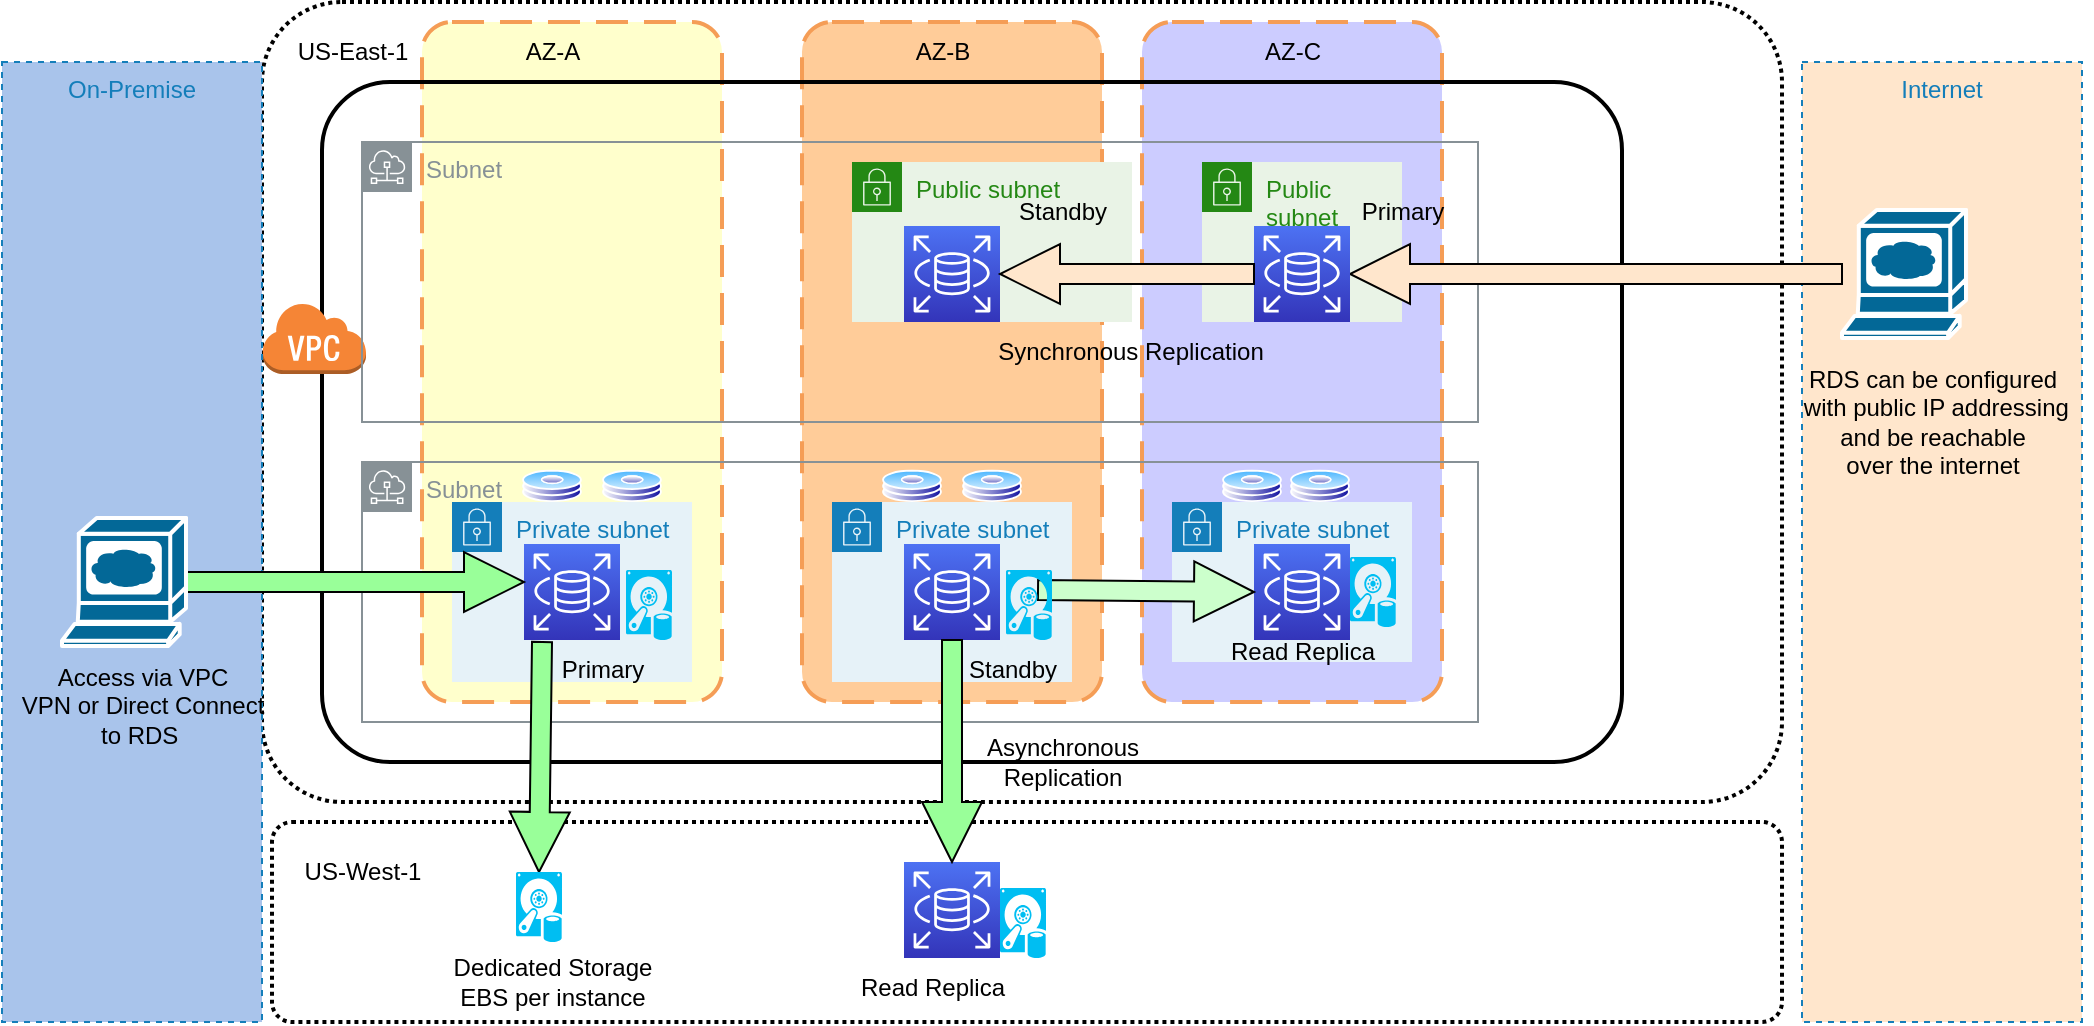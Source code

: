 <mxfile version="20.8.13" type="github">
  <diagram id="stbyG8PFdSv3hAW9tTvB" name="Page-1">
    <mxGraphModel dx="2044" dy="627" grid="1" gridSize="10" guides="1" tooltips="1" connect="1" arrows="1" fold="1" page="1" pageScale="1" pageWidth="850" pageHeight="1100" math="0" shadow="0">
      <root>
        <mxCell id="0" />
        <mxCell id="1" parent="0" />
        <mxCell id="larNTnmImganuYbGx3xY-1" value="" style="rounded=1;arcSize=10;dashed=1;fillColor=none;gradientColor=none;dashPattern=1 1;strokeWidth=2;" parent="1" vertex="1">
          <mxGeometry x="60" y="50" width="760" height="400" as="geometry" />
        </mxCell>
        <mxCell id="larNTnmImganuYbGx3xY-3" value="" style="rounded=1;arcSize=10;dashed=1;strokeColor=#F59D56;fillColor=#FFFFCC;gradientColor=none;dashPattern=8 4;strokeWidth=2;" parent="1" vertex="1">
          <mxGeometry x="140" y="60" width="150" height="340" as="geometry" />
        </mxCell>
        <mxCell id="larNTnmImganuYbGx3xY-4" value="" style="rounded=1;arcSize=10;dashed=1;strokeColor=#F59D56;fillColor=#FFCC99;gradientColor=none;dashPattern=8 4;strokeWidth=2;" parent="1" vertex="1">
          <mxGeometry x="330" y="60" width="150" height="340" as="geometry" />
        </mxCell>
        <mxCell id="larNTnmImganuYbGx3xY-5" value="" style="rounded=1;arcSize=10;dashed=1;strokeColor=#F59D56;fillColor=#CCCCFF;gradientColor=none;dashPattern=8 4;strokeWidth=2;" parent="1" vertex="1">
          <mxGeometry x="500" y="60" width="150" height="340" as="geometry" />
        </mxCell>
        <mxCell id="larNTnmImganuYbGx3xY-6" value="" style="rounded=1;arcSize=10;dashed=0;fillColor=none;gradientColor=none;strokeWidth=2;" parent="1" vertex="1">
          <mxGeometry x="90" y="90" width="650" height="340" as="geometry" />
        </mxCell>
        <mxCell id="larNTnmImganuYbGx3xY-7" value="" style="dashed=0;html=1;shape=mxgraph.aws3.virtual_private_cloud;fillColor=#F58536;gradientColor=none;dashed=0;" parent="1" vertex="1">
          <mxGeometry x="60" y="200" width="52" height="36" as="geometry" />
        </mxCell>
        <mxCell id="larNTnmImganuYbGx3xY-10" value="Subnet" style="sketch=0;outlineConnect=0;gradientColor=none;html=1;whiteSpace=wrap;fontSize=12;fontStyle=0;shape=mxgraph.aws4.group;grIcon=mxgraph.aws4.group_subnet;strokeColor=#879196;fillColor=none;verticalAlign=top;align=left;spacingLeft=30;fontColor=#879196;dashed=0;" parent="1" vertex="1">
          <mxGeometry x="110" y="120" width="558" height="140" as="geometry" />
        </mxCell>
        <mxCell id="larNTnmImganuYbGx3xY-11" value="Private subnet" style="points=[[0,0],[0.25,0],[0.5,0],[0.75,0],[1,0],[1,0.25],[1,0.5],[1,0.75],[1,1],[0.75,1],[0.5,1],[0.25,1],[0,1],[0,0.75],[0,0.5],[0,0.25]];outlineConnect=0;gradientColor=none;html=1;whiteSpace=wrap;fontSize=12;fontStyle=0;container=1;pointerEvents=0;collapsible=0;recursiveResize=0;shape=mxgraph.aws4.group;grIcon=mxgraph.aws4.group_security_group;grStroke=0;strokeColor=#147EBA;fillColor=#E6F2F8;verticalAlign=top;align=left;spacingLeft=30;fontColor=#147EBA;dashed=0;" parent="1" vertex="1">
          <mxGeometry x="515" y="300" width="120" height="80" as="geometry" />
        </mxCell>
        <mxCell id="larNTnmImganuYbGx3xY-12" value="Public subnet" style="points=[[0,0],[0.25,0],[0.5,0],[0.75,0],[1,0],[1,0.25],[1,0.5],[1,0.75],[1,1],[0.75,1],[0.5,1],[0.25,1],[0,1],[0,0.75],[0,0.5],[0,0.25]];outlineConnect=0;gradientColor=none;html=1;whiteSpace=wrap;fontSize=12;fontStyle=0;container=1;pointerEvents=0;collapsible=0;recursiveResize=0;shape=mxgraph.aws4.group;grIcon=mxgraph.aws4.group_security_group;grStroke=0;strokeColor=#248814;fillColor=#E9F3E6;verticalAlign=top;align=left;spacingLeft=30;fontColor=#248814;dashed=0;" parent="1" vertex="1">
          <mxGeometry x="355" y="130" width="140" height="80" as="geometry" />
        </mxCell>
        <mxCell id="EKmpy8bJZApXXMo4z5-l-45" value="" style="sketch=0;points=[[0,0,0],[0.25,0,0],[0.5,0,0],[0.75,0,0],[1,0,0],[0,1,0],[0.25,1,0],[0.5,1,0],[0.75,1,0],[1,1,0],[0,0.25,0],[0,0.5,0],[0,0.75,0],[1,0.25,0],[1,0.5,0],[1,0.75,0]];outlineConnect=0;fontColor=#232F3E;gradientColor=#4D72F3;gradientDirection=north;fillColor=#3334B9;strokeColor=#ffffff;dashed=0;verticalLabelPosition=bottom;verticalAlign=top;align=center;html=1;fontSize=12;fontStyle=0;aspect=fixed;shape=mxgraph.aws4.resourceIcon;resIcon=mxgraph.aws4.rds;" vertex="1" parent="larNTnmImganuYbGx3xY-12">
          <mxGeometry x="26" y="32" width="48" height="48" as="geometry" />
        </mxCell>
        <mxCell id="EKmpy8bJZApXXMo4z5-l-48" value="Standby" style="text;html=1;align=center;verticalAlign=middle;resizable=0;points=[];autosize=1;strokeColor=none;fillColor=none;" vertex="1" parent="larNTnmImganuYbGx3xY-12">
          <mxGeometry x="70" y="10" width="70" height="30" as="geometry" />
        </mxCell>
        <mxCell id="larNTnmImganuYbGx3xY-13" value="Subnet" style="sketch=0;outlineConnect=0;gradientColor=none;html=1;whiteSpace=wrap;fontSize=12;fontStyle=0;shape=mxgraph.aws4.group;grIcon=mxgraph.aws4.group_subnet;strokeColor=#879196;fillColor=none;verticalAlign=top;align=left;spacingLeft=30;fontColor=#879196;dashed=0;" parent="1" vertex="1">
          <mxGeometry x="110" y="280" width="558" height="130" as="geometry" />
        </mxCell>
        <mxCell id="larNTnmImganuYbGx3xY-14" value="" style="rounded=1;arcSize=10;dashed=1;fillColor=none;gradientColor=none;dashPattern=1 1;strokeWidth=2;" parent="1" vertex="1">
          <mxGeometry x="65" y="460" width="755" height="100" as="geometry" />
        </mxCell>
        <mxCell id="larNTnmImganuYbGx3xY-15" value="Public subnet" style="points=[[0,0],[0.25,0],[0.5,0],[0.75,0],[1,0],[1,0.25],[1,0.5],[1,0.75],[1,1],[0.75,1],[0.5,1],[0.25,1],[0,1],[0,0.75],[0,0.5],[0,0.25]];outlineConnect=0;gradientColor=none;html=1;whiteSpace=wrap;fontSize=12;fontStyle=0;container=1;pointerEvents=0;collapsible=0;recursiveResize=0;shape=mxgraph.aws4.group;grIcon=mxgraph.aws4.group_security_group;grStroke=0;strokeColor=#248814;fillColor=#E9F3E6;verticalAlign=top;align=left;spacingLeft=30;fontColor=#248814;dashed=0;" parent="1" vertex="1">
          <mxGeometry x="530" y="130" width="100" height="80" as="geometry" />
        </mxCell>
        <mxCell id="larNTnmImganuYbGx3xY-16" value="Private subnet" style="points=[[0,0],[0.25,0],[0.5,0],[0.75,0],[1,0],[1,0.25],[1,0.5],[1,0.75],[1,1],[0.75,1],[0.5,1],[0.25,1],[0,1],[0,0.75],[0,0.5],[0,0.25]];outlineConnect=0;gradientColor=none;html=1;whiteSpace=wrap;fontSize=12;fontStyle=0;container=1;pointerEvents=0;collapsible=0;recursiveResize=0;shape=mxgraph.aws4.group;grIcon=mxgraph.aws4.group_security_group;grStroke=0;strokeColor=#147EBA;fillColor=#E6F2F8;verticalAlign=top;align=left;spacingLeft=30;fontColor=#147EBA;dashed=0;" parent="1" vertex="1">
          <mxGeometry x="345" y="300" width="120" height="90" as="geometry" />
        </mxCell>
        <mxCell id="EKmpy8bJZApXXMo4z5-l-12" value="" style="sketch=0;points=[[0,0,0],[0.25,0,0],[0.5,0,0],[0.75,0,0],[1,0,0],[0,1,0],[0.25,1,0],[0.5,1,0],[0.75,1,0],[1,1,0],[0,0.25,0],[0,0.5,0],[0,0.75,0],[1,0.25,0],[1,0.5,0],[1,0.75,0]];outlineConnect=0;fontColor=#232F3E;gradientColor=#4D72F3;gradientDirection=north;fillColor=#3334B9;strokeColor=#ffffff;dashed=0;verticalLabelPosition=bottom;verticalAlign=top;align=center;html=1;fontSize=12;fontStyle=0;aspect=fixed;shape=mxgraph.aws4.resourceIcon;resIcon=mxgraph.aws4.rds;" vertex="1" parent="larNTnmImganuYbGx3xY-16">
          <mxGeometry x="36" y="21" width="48" height="48" as="geometry" />
        </mxCell>
        <mxCell id="EKmpy8bJZApXXMo4z5-l-15" value="Standby" style="text;html=1;align=center;verticalAlign=middle;resizable=0;points=[];autosize=1;strokeColor=none;fillColor=none;" vertex="1" parent="larNTnmImganuYbGx3xY-16">
          <mxGeometry x="55" y="69" width="70" height="30" as="geometry" />
        </mxCell>
        <mxCell id="larNTnmImganuYbGx3xY-17" value="Private subnet" style="points=[[0,0],[0.25,0],[0.5,0],[0.75,0],[1,0],[1,0.25],[1,0.5],[1,0.75],[1,1],[0.75,1],[0.5,1],[0.25,1],[0,1],[0,0.75],[0,0.5],[0,0.25]];outlineConnect=0;gradientColor=none;html=1;whiteSpace=wrap;fontSize=12;fontStyle=0;container=1;pointerEvents=0;collapsible=0;recursiveResize=0;shape=mxgraph.aws4.group;grIcon=mxgraph.aws4.group_security_group;grStroke=0;strokeColor=#147EBA;fillColor=#E6F2F8;verticalAlign=top;align=left;spacingLeft=30;fontColor=#147EBA;dashed=0;" parent="1" vertex="1">
          <mxGeometry x="155" y="300" width="120" height="90" as="geometry" />
        </mxCell>
        <mxCell id="EKmpy8bJZApXXMo4z5-l-11" value="" style="sketch=0;points=[[0,0,0],[0.25,0,0],[0.5,0,0],[0.75,0,0],[1,0,0],[0,1,0],[0.25,1,0],[0.5,1,0],[0.75,1,0],[1,1,0],[0,0.25,0],[0,0.5,0],[0,0.75,0],[1,0.25,0],[1,0.5,0],[1,0.75,0]];outlineConnect=0;fontColor=#232F3E;gradientColor=#4D72F3;gradientDirection=north;fillColor=#3334B9;strokeColor=#ffffff;dashed=0;verticalLabelPosition=bottom;verticalAlign=top;align=center;html=1;fontSize=12;fontStyle=0;aspect=fixed;shape=mxgraph.aws4.resourceIcon;resIcon=mxgraph.aws4.rds;" vertex="1" parent="larNTnmImganuYbGx3xY-17">
          <mxGeometry x="36" y="21" width="48" height="48" as="geometry" />
        </mxCell>
        <mxCell id="EKmpy8bJZApXXMo4z5-l-14" value="Primary" style="text;html=1;align=center;verticalAlign=middle;resizable=0;points=[];autosize=1;strokeColor=none;fillColor=none;" vertex="1" parent="larNTnmImganuYbGx3xY-17">
          <mxGeometry x="45" y="69" width="60" height="30" as="geometry" />
        </mxCell>
        <mxCell id="larNTnmImganuYbGx3xY-18" value="AZ-A" style="text;html=1;align=center;verticalAlign=middle;resizable=0;points=[];autosize=1;strokeColor=none;fillColor=none;" parent="1" vertex="1">
          <mxGeometry x="180" y="60" width="50" height="30" as="geometry" />
        </mxCell>
        <mxCell id="larNTnmImganuYbGx3xY-19" value="AZ-B" style="text;html=1;align=center;verticalAlign=middle;resizable=0;points=[];autosize=1;strokeColor=none;fillColor=none;" parent="1" vertex="1">
          <mxGeometry x="375" y="60" width="50" height="30" as="geometry" />
        </mxCell>
        <mxCell id="larNTnmImganuYbGx3xY-20" value="AZ-C" style="text;html=1;align=center;verticalAlign=middle;resizable=0;points=[];autosize=1;strokeColor=none;fillColor=none;" parent="1" vertex="1">
          <mxGeometry x="550" y="60" width="50" height="30" as="geometry" />
        </mxCell>
        <mxCell id="larNTnmImganuYbGx3xY-21" value="US-East-1" style="text;html=1;align=center;verticalAlign=middle;resizable=0;points=[];autosize=1;strokeColor=none;fillColor=none;" parent="1" vertex="1">
          <mxGeometry x="65" y="60" width="80" height="30" as="geometry" />
        </mxCell>
        <mxCell id="larNTnmImganuYbGx3xY-22" value="US-West-1" style="text;html=1;align=center;verticalAlign=middle;resizable=0;points=[];autosize=1;strokeColor=none;fillColor=none;" parent="1" vertex="1">
          <mxGeometry x="70" y="470" width="80" height="30" as="geometry" />
        </mxCell>
        <mxCell id="EKmpy8bJZApXXMo4z5-l-1" value="On-Premise" style="fillColor=#A9C4EB;strokeColor=#147EBA;dashed=1;verticalAlign=top;fontStyle=0;fontColor=#147EBA;" vertex="1" parent="1">
          <mxGeometry x="-70" y="80" width="130" height="480" as="geometry" />
        </mxCell>
        <mxCell id="EKmpy8bJZApXXMo4z5-l-4" value="Internet" style="fillColor=#FFE6CC;strokeColor=#147EBA;dashed=1;verticalAlign=top;fontStyle=0;fontColor=#147EBA;" vertex="1" parent="1">
          <mxGeometry x="830" y="80" width="140" height="480" as="geometry" />
        </mxCell>
        <mxCell id="EKmpy8bJZApXXMo4z5-l-27" style="edgeStyle=orthogonalEdgeStyle;rounded=0;orthogonalLoop=1;jettySize=auto;html=1;shape=arrow;fillColor=#99FF99;" edge="1" parent="1" source="EKmpy8bJZApXXMo4z5-l-9" target="EKmpy8bJZApXXMo4z5-l-11">
          <mxGeometry relative="1" as="geometry">
            <Array as="points">
              <mxPoint x="215" y="340" />
              <mxPoint x="215" y="430" />
              <mxPoint x="107" y="430" />
              <mxPoint x="107" y="340" />
            </Array>
          </mxGeometry>
        </mxCell>
        <mxCell id="EKmpy8bJZApXXMo4z5-l-9" value="" style="shape=mxgraph.cisco.computers_and_peripherals.web_browser;html=1;pointerEvents=1;dashed=0;fillColor=#036897;strokeColor=#ffffff;strokeWidth=2;verticalLabelPosition=bottom;verticalAlign=top;align=center;outlineConnect=0;" vertex="1" parent="1">
          <mxGeometry x="-40" y="308" width="62" height="64" as="geometry" />
        </mxCell>
        <mxCell id="EKmpy8bJZApXXMo4z5-l-43" value="" style="edgeStyle=orthogonalEdgeStyle;shape=arrow;rounded=0;orthogonalLoop=1;jettySize=auto;html=1;fillColor=#FFE6CC;" edge="1" parent="1" source="EKmpy8bJZApXXMo4z5-l-10" target="EKmpy8bJZApXXMo4z5-l-44">
          <mxGeometry relative="1" as="geometry" />
        </mxCell>
        <mxCell id="EKmpy8bJZApXXMo4z5-l-10" value="" style="shape=mxgraph.cisco.computers_and_peripherals.web_browser;html=1;pointerEvents=1;dashed=0;fillColor=#036897;strokeColor=#ffffff;strokeWidth=2;verticalLabelPosition=bottom;verticalAlign=top;align=center;outlineConnect=0;" vertex="1" parent="1">
          <mxGeometry x="850" y="154" width="62" height="64" as="geometry" />
        </mxCell>
        <mxCell id="EKmpy8bJZApXXMo4z5-l-13" value="" style="sketch=0;points=[[0,0,0],[0.25,0,0],[0.5,0,0],[0.75,0,0],[1,0,0],[0,1,0],[0.25,1,0],[0.5,1,0],[0.75,1,0],[1,1,0],[0,0.25,0],[0,0.5,0],[0,0.75,0],[1,0.25,0],[1,0.5,0],[1,0.75,0]];outlineConnect=0;fontColor=#232F3E;gradientColor=#4D72F3;gradientDirection=north;fillColor=#3334B9;strokeColor=#ffffff;dashed=0;verticalLabelPosition=bottom;verticalAlign=top;align=center;html=1;fontSize=12;fontStyle=0;aspect=fixed;shape=mxgraph.aws4.resourceIcon;resIcon=mxgraph.aws4.rds;" vertex="1" parent="1">
          <mxGeometry x="556" y="321" width="48" height="48" as="geometry" />
        </mxCell>
        <mxCell id="EKmpy8bJZApXXMo4z5-l-16" value="Read Replica" style="text;html=1;align=center;verticalAlign=middle;resizable=0;points=[];autosize=1;strokeColor=none;fillColor=none;" vertex="1" parent="1">
          <mxGeometry x="530" y="360" width="100" height="30" as="geometry" />
        </mxCell>
        <mxCell id="EKmpy8bJZApXXMo4z5-l-17" value="" style="aspect=fixed;perimeter=ellipsePerimeter;html=1;align=center;shadow=0;dashed=0;spacingTop=3;image;image=img/lib/active_directory/hard_disk.svg;fillColor=#FFE6CC;" vertex="1" parent="1">
          <mxGeometry x="230" y="283.8" width="30" height="16.2" as="geometry" />
        </mxCell>
        <mxCell id="EKmpy8bJZApXXMo4z5-l-22" value="" style="aspect=fixed;perimeter=ellipsePerimeter;html=1;align=center;shadow=0;dashed=0;spacingTop=3;image;image=img/lib/active_directory/hard_disk.svg;fillColor=#FFE6CC;" vertex="1" parent="1">
          <mxGeometry x="190" y="283.8" width="30" height="16.2" as="geometry" />
        </mxCell>
        <mxCell id="EKmpy8bJZApXXMo4z5-l-23" value="" style="aspect=fixed;perimeter=ellipsePerimeter;html=1;align=center;shadow=0;dashed=0;spacingTop=3;image;image=img/lib/active_directory/hard_disk.svg;fillColor=#FFE6CC;" vertex="1" parent="1">
          <mxGeometry x="370" y="283.8" width="30" height="16.2" as="geometry" />
        </mxCell>
        <mxCell id="EKmpy8bJZApXXMo4z5-l-24" value="" style="aspect=fixed;perimeter=ellipsePerimeter;html=1;align=center;shadow=0;dashed=0;spacingTop=3;image;image=img/lib/active_directory/hard_disk.svg;fillColor=#FFE6CC;" vertex="1" parent="1">
          <mxGeometry x="410" y="283.8" width="30" height="16.2" as="geometry" />
        </mxCell>
        <mxCell id="EKmpy8bJZApXXMo4z5-l-25" value="" style="aspect=fixed;perimeter=ellipsePerimeter;html=1;align=center;shadow=0;dashed=0;spacingTop=3;image;image=img/lib/active_directory/hard_disk.svg;fillColor=#FFE6CC;" vertex="1" parent="1">
          <mxGeometry x="540" y="283.8" width="30" height="16.2" as="geometry" />
        </mxCell>
        <mxCell id="EKmpy8bJZApXXMo4z5-l-26" value="" style="aspect=fixed;perimeter=ellipsePerimeter;html=1;align=center;shadow=0;dashed=0;spacingTop=3;image;image=img/lib/active_directory/hard_disk.svg;fillColor=#FFE6CC;" vertex="1" parent="1">
          <mxGeometry x="574" y="283.8" width="30" height="16.2" as="geometry" />
        </mxCell>
        <mxCell id="EKmpy8bJZApXXMo4z5-l-34" value="" style="edgeStyle=orthogonalEdgeStyle;shape=arrow;rounded=0;orthogonalLoop=1;jettySize=auto;html=1;fillColor=#99FF99;entryX=0.5;entryY=0;entryDx=0;entryDy=0;entryPerimeter=0;" edge="1" parent="1" target="EKmpy8bJZApXXMo4z5-l-29">
          <mxGeometry relative="1" as="geometry">
            <mxPoint x="200" y="370" as="sourcePoint" />
          </mxGeometry>
        </mxCell>
        <mxCell id="EKmpy8bJZApXXMo4z5-l-29" value="" style="verticalLabelPosition=bottom;html=1;verticalAlign=top;align=center;strokeColor=none;fillColor=#00BEF2;shape=mxgraph.azure.vhd_data_disk;pointerEvents=1;" vertex="1" parent="1">
          <mxGeometry x="187" y="485" width="23" height="35" as="geometry" />
        </mxCell>
        <mxCell id="EKmpy8bJZApXXMo4z5-l-31" value="" style="verticalLabelPosition=bottom;html=1;verticalAlign=top;align=center;strokeColor=none;fillColor=#00BEF2;shape=mxgraph.azure.vhd_data_disk;pointerEvents=1;" vertex="1" parent="1">
          <mxGeometry x="604" y="327.5" width="23" height="35" as="geometry" />
        </mxCell>
        <mxCell id="EKmpy8bJZApXXMo4z5-l-32" value="Dedicated Storage&lt;br&gt;EBS per instance&lt;br&gt;" style="text;html=1;align=center;verticalAlign=middle;resizable=0;points=[];autosize=1;strokeColor=none;fillColor=none;" vertex="1" parent="1">
          <mxGeometry x="145" y="520" width="120" height="40" as="geometry" />
        </mxCell>
        <mxCell id="EKmpy8bJZApXXMo4z5-l-35" value="" style="sketch=0;points=[[0,0,0],[0.25,0,0],[0.5,0,0],[0.75,0,0],[1,0,0],[0,1,0],[0.25,1,0],[0.5,1,0],[0.75,1,0],[1,1,0],[0,0.25,0],[0,0.5,0],[0,0.75,0],[1,0.25,0],[1,0.5,0],[1,0.75,0]];outlineConnect=0;fontColor=#232F3E;gradientColor=#4D72F3;gradientDirection=north;fillColor=#3334B9;strokeColor=#ffffff;dashed=0;verticalLabelPosition=bottom;verticalAlign=top;align=center;html=1;fontSize=12;fontStyle=0;aspect=fixed;shape=mxgraph.aws4.resourceIcon;resIcon=mxgraph.aws4.rds;" vertex="1" parent="1">
          <mxGeometry x="381" y="480" width="48" height="48" as="geometry" />
        </mxCell>
        <mxCell id="EKmpy8bJZApXXMo4z5-l-36" value="Read Replica" style="text;html=1;align=center;verticalAlign=middle;resizable=0;points=[];autosize=1;strokeColor=none;fillColor=none;" vertex="1" parent="1">
          <mxGeometry x="345" y="528" width="100" height="30" as="geometry" />
        </mxCell>
        <mxCell id="EKmpy8bJZApXXMo4z5-l-37" value="" style="edgeStyle=orthogonalEdgeStyle;shape=arrow;rounded=0;orthogonalLoop=1;jettySize=auto;html=1;fillColor=#99FF99;entryX=0.5;entryY=0;entryDx=0;entryDy=0;entryPerimeter=0;" edge="1" parent="1" source="EKmpy8bJZApXXMo4z5-l-12" target="EKmpy8bJZApXXMo4z5-l-35">
          <mxGeometry relative="1" as="geometry" />
        </mxCell>
        <mxCell id="EKmpy8bJZApXXMo4z5-l-39" value="Asynchronous&lt;br&gt;Replication" style="text;html=1;align=center;verticalAlign=middle;resizable=0;points=[];autosize=1;strokeColor=none;fillColor=none;" vertex="1" parent="1">
          <mxGeometry x="410" y="410" width="100" height="40" as="geometry" />
        </mxCell>
        <mxCell id="EKmpy8bJZApXXMo4z5-l-40" value="" style="verticalLabelPosition=bottom;html=1;verticalAlign=top;align=center;strokeColor=none;fillColor=#00BEF2;shape=mxgraph.azure.vhd_data_disk;pointerEvents=1;" vertex="1" parent="1">
          <mxGeometry x="429" y="493" width="23" height="35" as="geometry" />
        </mxCell>
        <mxCell id="EKmpy8bJZApXXMo4z5-l-41" value="" style="verticalLabelPosition=bottom;html=1;verticalAlign=top;align=center;strokeColor=none;fillColor=#00BEF2;shape=mxgraph.azure.vhd_data_disk;pointerEvents=1;" vertex="1" parent="1">
          <mxGeometry x="242" y="334" width="23" height="35" as="geometry" />
        </mxCell>
        <mxCell id="EKmpy8bJZApXXMo4z5-l-50" value="" style="edgeStyle=orthogonalEdgeStyle;shape=arrow;rounded=0;orthogonalLoop=1;jettySize=auto;html=1;fillColor=#CCFFCC;entryX=0;entryY=0.5;entryDx=0;entryDy=0;entryPerimeter=0;exitX=0.696;exitY=0.286;exitDx=0;exitDy=0;exitPerimeter=0;" edge="1" parent="1" source="EKmpy8bJZApXXMo4z5-l-42" target="EKmpy8bJZApXXMo4z5-l-13">
          <mxGeometry relative="1" as="geometry" />
        </mxCell>
        <mxCell id="EKmpy8bJZApXXMo4z5-l-42" value="" style="verticalLabelPosition=bottom;html=1;verticalAlign=top;align=center;strokeColor=none;fillColor=#00BEF2;shape=mxgraph.azure.vhd_data_disk;pointerEvents=1;" vertex="1" parent="1">
          <mxGeometry x="432" y="334" width="23" height="35" as="geometry" />
        </mxCell>
        <mxCell id="EKmpy8bJZApXXMo4z5-l-44" value="" style="sketch=0;points=[[0,0,0],[0.25,0,0],[0.5,0,0],[0.75,0,0],[1,0,0],[0,1,0],[0.25,1,0],[0.5,1,0],[0.75,1,0],[1,1,0],[0,0.25,0],[0,0.5,0],[0,0.75,0],[1,0.25,0],[1,0.5,0],[1,0.75,0]];outlineConnect=0;fontColor=#232F3E;gradientColor=#4D72F3;gradientDirection=north;fillColor=#3334B9;strokeColor=#ffffff;dashed=0;verticalLabelPosition=bottom;verticalAlign=top;align=center;html=1;fontSize=12;fontStyle=0;aspect=fixed;shape=mxgraph.aws4.resourceIcon;resIcon=mxgraph.aws4.rds;" vertex="1" parent="1">
          <mxGeometry x="556" y="162" width="48" height="48" as="geometry" />
        </mxCell>
        <mxCell id="EKmpy8bJZApXXMo4z5-l-46" style="edgeStyle=orthogonalEdgeStyle;shape=arrow;rounded=0;orthogonalLoop=1;jettySize=auto;html=1;fillColor=#FFE6CC;" edge="1" parent="1" source="EKmpy8bJZApXXMo4z5-l-44" target="EKmpy8bJZApXXMo4z5-l-45">
          <mxGeometry relative="1" as="geometry" />
        </mxCell>
        <mxCell id="EKmpy8bJZApXXMo4z5-l-47" value="Synchronous Replication" style="text;html=1;align=center;verticalAlign=middle;resizable=0;points=[];autosize=1;strokeColor=none;fillColor=none;" vertex="1" parent="1">
          <mxGeometry x="414" y="210" width="160" height="30" as="geometry" />
        </mxCell>
        <mxCell id="EKmpy8bJZApXXMo4z5-l-49" value="Primary" style="text;html=1;align=center;verticalAlign=middle;resizable=0;points=[];autosize=1;strokeColor=none;fillColor=none;" vertex="1" parent="1">
          <mxGeometry x="600" y="140" width="60" height="30" as="geometry" />
        </mxCell>
        <mxCell id="EKmpy8bJZApXXMo4z5-l-51" value="Access via VPC&lt;br&gt;VPN or Direct Connect &lt;br&gt;to RDS&amp;nbsp;" style="text;html=1;align=center;verticalAlign=middle;resizable=0;points=[];autosize=1;strokeColor=none;fillColor=none;" vertex="1" parent="1">
          <mxGeometry x="-70" y="372" width="140" height="60" as="geometry" />
        </mxCell>
        <mxCell id="EKmpy8bJZApXXMo4z5-l-52" value="RDS can be configured&lt;br&gt;&amp;nbsp;with public IP addressing &lt;br&gt;and be reachable &lt;br&gt;over the internet" style="text;html=1;align=center;verticalAlign=middle;resizable=0;points=[];autosize=1;strokeColor=none;fillColor=none;" vertex="1" parent="1">
          <mxGeometry x="815" y="225" width="160" height="70" as="geometry" />
        </mxCell>
      </root>
    </mxGraphModel>
  </diagram>
</mxfile>
